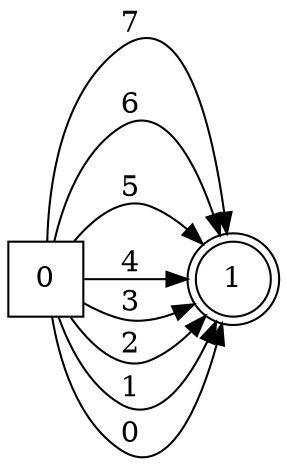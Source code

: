 digraph octalDigit {
rankdir=LR;
0 [ shape=square]
1 [ shape=doublecircle]
0->1[label="7 "]
0->1[label="6 "]
0->1[label="5 "]
0->1[label="4 "]
0->1[label="3 "]
0->1[label="2 "]
0->1[label="1 "]
0->1[label="0 "]
}
